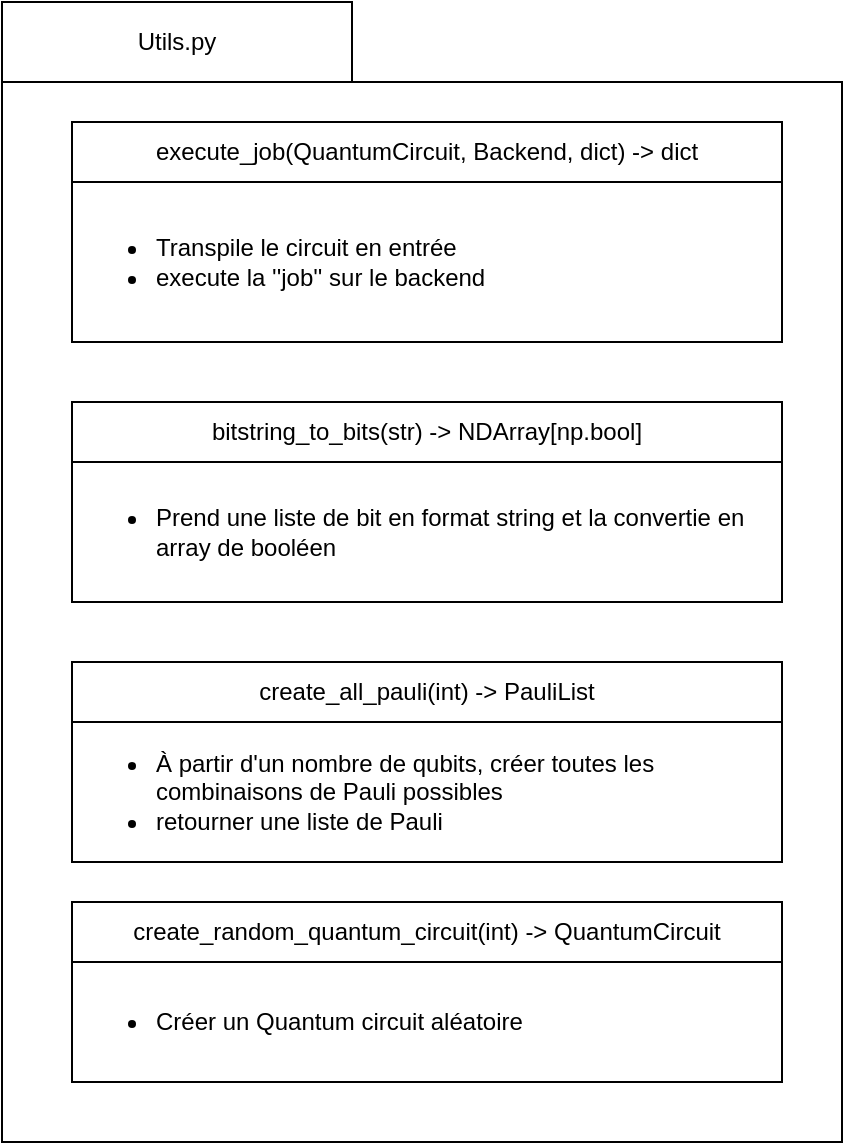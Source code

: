 <mxfile version="16.5.1" type="device"><diagram id="C5RBs43oDa-KdzZeNtuy" name="Page-1"><mxGraphModel dx="1099" dy="719" grid="1" gridSize="10" guides="1" tooltips="1" connect="1" arrows="1" fold="1" page="0" pageScale="1" pageWidth="827" pageHeight="1169" math="0" shadow="0"><root><mxCell id="WIyWlLk6GJQsqaUBKTNV-0"/><mxCell id="WIyWlLk6GJQsqaUBKTNV-1" parent="WIyWlLk6GJQsqaUBKTNV-0"/><mxCell id="lYOXAHwFV_pLX-w3Jf-a-57" value="" style="rounded=0;whiteSpace=wrap;html=1;" parent="WIyWlLk6GJQsqaUBKTNV-1" vertex="1"><mxGeometry x="610" y="60" width="420" height="530" as="geometry"/></mxCell><mxCell id="lYOXAHwFV_pLX-w3Jf-a-46" value="&lt;ul&gt;&lt;li&gt;Créer un Quantum circuit aléatoire&lt;/li&gt;&lt;/ul&gt;" style="rounded=0;whiteSpace=wrap;html=1;align=left;" parent="WIyWlLk6GJQsqaUBKTNV-1" vertex="1"><mxGeometry x="645" y="500" width="355" height="60" as="geometry"/></mxCell><mxCell id="lYOXAHwFV_pLX-w3Jf-a-47" value="create_random_quantum_circuit(int) -&amp;gt; QuantumCircuit" style="rounded=0;whiteSpace=wrap;html=1;" parent="WIyWlLk6GJQsqaUBKTNV-1" vertex="1"><mxGeometry x="645" y="470" width="355" height="30" as="geometry"/></mxCell><mxCell id="lYOXAHwFV_pLX-w3Jf-a-58" value="create_all_pauli(int) -&amp;gt; PauliList" style="rounded=0;whiteSpace=wrap;html=1;" parent="WIyWlLk6GJQsqaUBKTNV-1" vertex="1"><mxGeometry x="645" y="350" width="355" height="30" as="geometry"/></mxCell><mxCell id="lYOXAHwFV_pLX-w3Jf-a-59" value="&lt;ul&gt;&lt;li&gt;À partir d'un nombre de qubits, créer toutes les combinaisons de Pauli possibles&lt;/li&gt;&lt;li&gt;retourner une liste de Pauli&lt;/li&gt;&lt;/ul&gt;" style="rounded=0;whiteSpace=wrap;html=1;align=left;" parent="WIyWlLk6GJQsqaUBKTNV-1" vertex="1"><mxGeometry x="645" y="380" width="355" height="70" as="geometry"/></mxCell><mxCell id="lYOXAHwFV_pLX-w3Jf-a-60" value="execute_job(QuantumCircuit, Backend, dict) -&amp;gt; dict" style="rounded=0;whiteSpace=wrap;html=1;" parent="WIyWlLk6GJQsqaUBKTNV-1" vertex="1"><mxGeometry x="645" y="80" width="355" height="30" as="geometry"/></mxCell><mxCell id="lYOXAHwFV_pLX-w3Jf-a-61" value="&lt;ul&gt;&lt;li&gt;Transpile le circuit en entrée&lt;/li&gt;&lt;li&gt;execute la ''job'' sur le backend&lt;/li&gt;&lt;/ul&gt;" style="rounded=0;whiteSpace=wrap;html=1;align=left;" parent="WIyWlLk6GJQsqaUBKTNV-1" vertex="1"><mxGeometry x="645" y="110" width="355" height="80" as="geometry"/></mxCell><mxCell id="lYOXAHwFV_pLX-w3Jf-a-62" value="Utils.py" style="rounded=0;whiteSpace=wrap;html=1;" parent="WIyWlLk6GJQsqaUBKTNV-1" vertex="1"><mxGeometry x="610" y="20" width="175" height="40" as="geometry"/></mxCell><mxCell id="lYOXAHwFV_pLX-w3Jf-a-63" value="bitstring_to_bits(str)&amp;nbsp;-&amp;gt; NDArray[np.bool]" style="rounded=0;whiteSpace=wrap;html=1;" parent="WIyWlLk6GJQsqaUBKTNV-1" vertex="1"><mxGeometry x="645" y="220" width="355" height="30" as="geometry"/></mxCell><mxCell id="lYOXAHwFV_pLX-w3Jf-a-64" value="&lt;ul&gt;&lt;li&gt;Prend une liste de bit en format string et la convertie en array de booléen&lt;br&gt;&lt;/li&gt;&lt;/ul&gt;" style="rounded=0;whiteSpace=wrap;html=1;align=left;" parent="WIyWlLk6GJQsqaUBKTNV-1" vertex="1"><mxGeometry x="645" y="250" width="355" height="70" as="geometry"/></mxCell></root></mxGraphModel></diagram></mxfile>